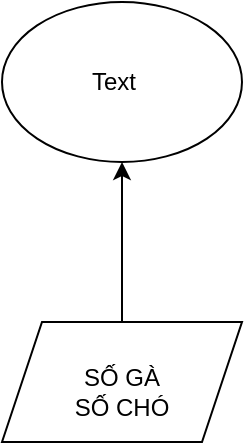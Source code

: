 <mxfile version="26.0.14">
  <diagram name="Trang-1" id="lB_0LJdroGU4JDrgFpay">
    <mxGraphModel dx="1018" dy="695" grid="1" gridSize="10" guides="1" tooltips="1" connect="1" arrows="1" fold="1" page="1" pageScale="1" pageWidth="827" pageHeight="1169" math="0" shadow="0">
      <root>
        <mxCell id="0" />
        <mxCell id="1" parent="0" />
        <mxCell id="s2ZmmZkqdj5AWuVZNPnq-1" value="" style="ellipse;whiteSpace=wrap;html=1;" vertex="1" parent="1">
          <mxGeometry x="294" y="80" width="120" height="80" as="geometry" />
        </mxCell>
        <mxCell id="s2ZmmZkqdj5AWuVZNPnq-2" value="" style="endArrow=classic;html=1;rounded=0;entryX=0.5;entryY=1;entryDx=0;entryDy=0;" edge="1" parent="1" target="s2ZmmZkqdj5AWuVZNPnq-1">
          <mxGeometry width="50" height="50" relative="1" as="geometry">
            <mxPoint x="354" y="240" as="sourcePoint" />
            <mxPoint x="320" y="260" as="targetPoint" />
          </mxGeometry>
        </mxCell>
        <mxCell id="s2ZmmZkqdj5AWuVZNPnq-3" value="" style="shape=parallelogram;perimeter=parallelogramPerimeter;whiteSpace=wrap;html=1;fixedSize=1;" vertex="1" parent="1">
          <mxGeometry x="294" y="240" width="120" height="60" as="geometry" />
        </mxCell>
        <mxCell id="s2ZmmZkqdj5AWuVZNPnq-6" value="Text" style="text;html=1;align=center;verticalAlign=middle;whiteSpace=wrap;rounded=0;" vertex="1" parent="1">
          <mxGeometry x="320" y="105" width="60" height="30" as="geometry" />
        </mxCell>
        <mxCell id="s2ZmmZkqdj5AWuVZNPnq-7" value="SỐ GÀ SỐ CHÓ" style="text;html=1;align=center;verticalAlign=middle;whiteSpace=wrap;rounded=0;" vertex="1" parent="1">
          <mxGeometry x="324" y="260" width="60" height="30" as="geometry" />
        </mxCell>
      </root>
    </mxGraphModel>
  </diagram>
</mxfile>
